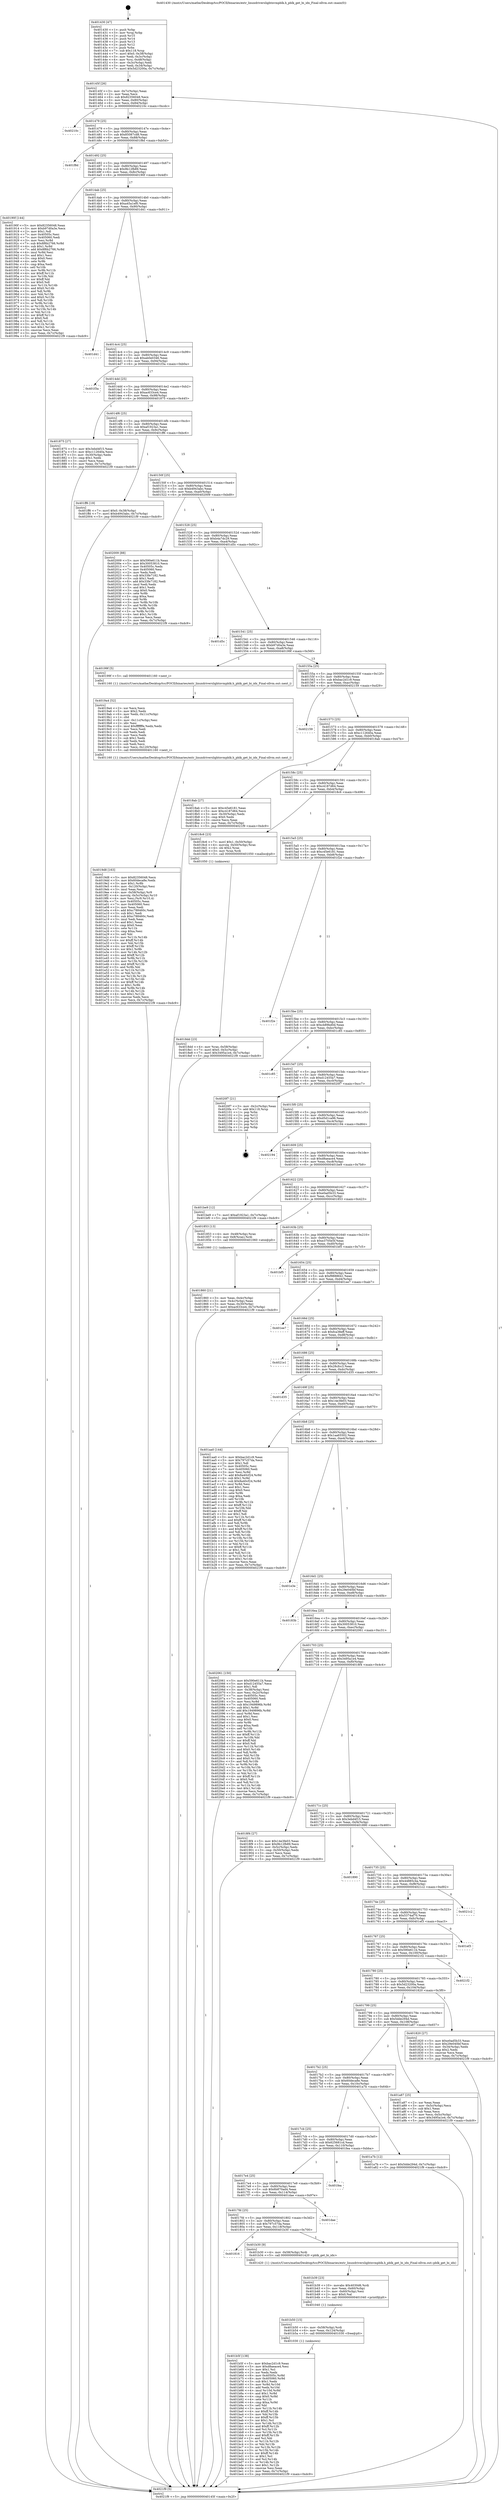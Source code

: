 digraph "0x401430" {
  label = "0x401430 (/mnt/c/Users/mathe/Desktop/tcc/POCII/binaries/extr_linuxdriverslightnvmpblk.h_pblk_get_bi_idx_Final-ollvm.out::main(0))"
  labelloc = "t"
  node[shape=record]

  Entry [label="",width=0.3,height=0.3,shape=circle,fillcolor=black,style=filled]
  "0x40145f" [label="{
     0x40145f [26]\l
     | [instrs]\l
     &nbsp;&nbsp;0x40145f \<+3\>: mov -0x7c(%rbp),%eax\l
     &nbsp;&nbsp;0x401462 \<+2\>: mov %eax,%ecx\l
     &nbsp;&nbsp;0x401464 \<+6\>: sub $0x82356048,%ecx\l
     &nbsp;&nbsp;0x40146a \<+3\>: mov %eax,-0x80(%rbp)\l
     &nbsp;&nbsp;0x40146d \<+6\>: mov %ecx,-0x84(%rbp)\l
     &nbsp;&nbsp;0x401473 \<+6\>: je 000000000040210c \<main+0xcdc\>\l
  }"]
  "0x40210c" [label="{
     0x40210c\l
  }", style=dashed]
  "0x401479" [label="{
     0x401479 [25]\l
     | [instrs]\l
     &nbsp;&nbsp;0x401479 \<+5\>: jmp 000000000040147e \<main+0x4e\>\l
     &nbsp;&nbsp;0x40147e \<+3\>: mov -0x80(%rbp),%eax\l
     &nbsp;&nbsp;0x401481 \<+5\>: sub $0x85087cd8,%eax\l
     &nbsp;&nbsp;0x401486 \<+6\>: mov %eax,-0x88(%rbp)\l
     &nbsp;&nbsp;0x40148c \<+6\>: je 0000000000401f8d \<main+0xb5d\>\l
  }"]
  Exit [label="",width=0.3,height=0.3,shape=circle,fillcolor=black,style=filled,peripheries=2]
  "0x401f8d" [label="{
     0x401f8d\l
  }", style=dashed]
  "0x401492" [label="{
     0x401492 [25]\l
     | [instrs]\l
     &nbsp;&nbsp;0x401492 \<+5\>: jmp 0000000000401497 \<main+0x67\>\l
     &nbsp;&nbsp;0x401497 \<+3\>: mov -0x80(%rbp),%eax\l
     &nbsp;&nbsp;0x40149a \<+5\>: sub $0x9b12fb89,%eax\l
     &nbsp;&nbsp;0x40149f \<+6\>: mov %eax,-0x8c(%rbp)\l
     &nbsp;&nbsp;0x4014a5 \<+6\>: je 000000000040190f \<main+0x4df\>\l
  }"]
  "0x401b5f" [label="{
     0x401b5f [138]\l
     | [instrs]\l
     &nbsp;&nbsp;0x401b5f \<+5\>: mov $0xbac2d1c9,%eax\l
     &nbsp;&nbsp;0x401b64 \<+5\>: mov $0xd8aeace4,%esi\l
     &nbsp;&nbsp;0x401b69 \<+2\>: mov $0x1,%cl\l
     &nbsp;&nbsp;0x401b6b \<+2\>: xor %edx,%edx\l
     &nbsp;&nbsp;0x401b6d \<+8\>: mov 0x40505c,%r8d\l
     &nbsp;&nbsp;0x401b75 \<+8\>: mov 0x405060,%r9d\l
     &nbsp;&nbsp;0x401b7d \<+3\>: sub $0x1,%edx\l
     &nbsp;&nbsp;0x401b80 \<+3\>: mov %r8d,%r10d\l
     &nbsp;&nbsp;0x401b83 \<+3\>: add %edx,%r10d\l
     &nbsp;&nbsp;0x401b86 \<+4\>: imul %r10d,%r8d\l
     &nbsp;&nbsp;0x401b8a \<+4\>: and $0x1,%r8d\l
     &nbsp;&nbsp;0x401b8e \<+4\>: cmp $0x0,%r8d\l
     &nbsp;&nbsp;0x401b92 \<+4\>: sete %r11b\l
     &nbsp;&nbsp;0x401b96 \<+4\>: cmp $0xa,%r9d\l
     &nbsp;&nbsp;0x401b9a \<+3\>: setl %bl\l
     &nbsp;&nbsp;0x401b9d \<+3\>: mov %r11b,%r14b\l
     &nbsp;&nbsp;0x401ba0 \<+4\>: xor $0xff,%r14b\l
     &nbsp;&nbsp;0x401ba4 \<+3\>: mov %bl,%r15b\l
     &nbsp;&nbsp;0x401ba7 \<+4\>: xor $0xff,%r15b\l
     &nbsp;&nbsp;0x401bab \<+3\>: xor $0x1,%cl\l
     &nbsp;&nbsp;0x401bae \<+3\>: mov %r14b,%r12b\l
     &nbsp;&nbsp;0x401bb1 \<+4\>: and $0xff,%r12b\l
     &nbsp;&nbsp;0x401bb5 \<+3\>: and %cl,%r11b\l
     &nbsp;&nbsp;0x401bb8 \<+3\>: mov %r15b,%r13b\l
     &nbsp;&nbsp;0x401bbb \<+4\>: and $0xff,%r13b\l
     &nbsp;&nbsp;0x401bbf \<+2\>: and %cl,%bl\l
     &nbsp;&nbsp;0x401bc1 \<+3\>: or %r11b,%r12b\l
     &nbsp;&nbsp;0x401bc4 \<+3\>: or %bl,%r13b\l
     &nbsp;&nbsp;0x401bc7 \<+3\>: xor %r13b,%r12b\l
     &nbsp;&nbsp;0x401bca \<+3\>: or %r15b,%r14b\l
     &nbsp;&nbsp;0x401bcd \<+4\>: xor $0xff,%r14b\l
     &nbsp;&nbsp;0x401bd1 \<+3\>: or $0x1,%cl\l
     &nbsp;&nbsp;0x401bd4 \<+3\>: and %cl,%r14b\l
     &nbsp;&nbsp;0x401bd7 \<+3\>: or %r14b,%r12b\l
     &nbsp;&nbsp;0x401bda \<+4\>: test $0x1,%r12b\l
     &nbsp;&nbsp;0x401bde \<+3\>: cmovne %esi,%eax\l
     &nbsp;&nbsp;0x401be1 \<+3\>: mov %eax,-0x7c(%rbp)\l
     &nbsp;&nbsp;0x401be4 \<+5\>: jmp 00000000004021f9 \<main+0xdc9\>\l
  }"]
  "0x40190f" [label="{
     0x40190f [144]\l
     | [instrs]\l
     &nbsp;&nbsp;0x40190f \<+5\>: mov $0x82356048,%eax\l
     &nbsp;&nbsp;0x401914 \<+5\>: mov $0xb97d0a3e,%ecx\l
     &nbsp;&nbsp;0x401919 \<+2\>: mov $0x1,%dl\l
     &nbsp;&nbsp;0x40191b \<+7\>: mov 0x40505c,%esi\l
     &nbsp;&nbsp;0x401922 \<+7\>: mov 0x405060,%edi\l
     &nbsp;&nbsp;0x401929 \<+3\>: mov %esi,%r8d\l
     &nbsp;&nbsp;0x40192c \<+7\>: sub $0x8f6b2766,%r8d\l
     &nbsp;&nbsp;0x401933 \<+4\>: sub $0x1,%r8d\l
     &nbsp;&nbsp;0x401937 \<+7\>: add $0x8f6b2766,%r8d\l
     &nbsp;&nbsp;0x40193e \<+4\>: imul %r8d,%esi\l
     &nbsp;&nbsp;0x401942 \<+3\>: and $0x1,%esi\l
     &nbsp;&nbsp;0x401945 \<+3\>: cmp $0x0,%esi\l
     &nbsp;&nbsp;0x401948 \<+4\>: sete %r9b\l
     &nbsp;&nbsp;0x40194c \<+3\>: cmp $0xa,%edi\l
     &nbsp;&nbsp;0x40194f \<+4\>: setl %r10b\l
     &nbsp;&nbsp;0x401953 \<+3\>: mov %r9b,%r11b\l
     &nbsp;&nbsp;0x401956 \<+4\>: xor $0xff,%r11b\l
     &nbsp;&nbsp;0x40195a \<+3\>: mov %r10b,%bl\l
     &nbsp;&nbsp;0x40195d \<+3\>: xor $0xff,%bl\l
     &nbsp;&nbsp;0x401960 \<+3\>: xor $0x0,%dl\l
     &nbsp;&nbsp;0x401963 \<+3\>: mov %r11b,%r14b\l
     &nbsp;&nbsp;0x401966 \<+4\>: and $0x0,%r14b\l
     &nbsp;&nbsp;0x40196a \<+3\>: and %dl,%r9b\l
     &nbsp;&nbsp;0x40196d \<+3\>: mov %bl,%r15b\l
     &nbsp;&nbsp;0x401970 \<+4\>: and $0x0,%r15b\l
     &nbsp;&nbsp;0x401974 \<+3\>: and %dl,%r10b\l
     &nbsp;&nbsp;0x401977 \<+3\>: or %r9b,%r14b\l
     &nbsp;&nbsp;0x40197a \<+3\>: or %r10b,%r15b\l
     &nbsp;&nbsp;0x40197d \<+3\>: xor %r15b,%r14b\l
     &nbsp;&nbsp;0x401980 \<+3\>: or %bl,%r11b\l
     &nbsp;&nbsp;0x401983 \<+4\>: xor $0xff,%r11b\l
     &nbsp;&nbsp;0x401987 \<+3\>: or $0x0,%dl\l
     &nbsp;&nbsp;0x40198a \<+3\>: and %dl,%r11b\l
     &nbsp;&nbsp;0x40198d \<+3\>: or %r11b,%r14b\l
     &nbsp;&nbsp;0x401990 \<+4\>: test $0x1,%r14b\l
     &nbsp;&nbsp;0x401994 \<+3\>: cmovne %ecx,%eax\l
     &nbsp;&nbsp;0x401997 \<+3\>: mov %eax,-0x7c(%rbp)\l
     &nbsp;&nbsp;0x40199a \<+5\>: jmp 00000000004021f9 \<main+0xdc9\>\l
  }"]
  "0x4014ab" [label="{
     0x4014ab [25]\l
     | [instrs]\l
     &nbsp;&nbsp;0x4014ab \<+5\>: jmp 00000000004014b0 \<main+0x80\>\l
     &nbsp;&nbsp;0x4014b0 \<+3\>: mov -0x80(%rbp),%eax\l
     &nbsp;&nbsp;0x4014b3 \<+5\>: sub $0xa45a1ef0,%eax\l
     &nbsp;&nbsp;0x4014b8 \<+6\>: mov %eax,-0x90(%rbp)\l
     &nbsp;&nbsp;0x4014be \<+6\>: je 0000000000401d41 \<main+0x911\>\l
  }"]
  "0x401b50" [label="{
     0x401b50 [15]\l
     | [instrs]\l
     &nbsp;&nbsp;0x401b50 \<+4\>: mov -0x58(%rbp),%rdi\l
     &nbsp;&nbsp;0x401b54 \<+6\>: mov %eax,-0x124(%rbp)\l
     &nbsp;&nbsp;0x401b5a \<+5\>: call 0000000000401030 \<free@plt\>\l
     | [calls]\l
     &nbsp;&nbsp;0x401030 \{1\} (unknown)\l
  }"]
  "0x401d41" [label="{
     0x401d41\l
  }", style=dashed]
  "0x4014c4" [label="{
     0x4014c4 [25]\l
     | [instrs]\l
     &nbsp;&nbsp;0x4014c4 \<+5\>: jmp 00000000004014c9 \<main+0x99\>\l
     &nbsp;&nbsp;0x4014c9 \<+3\>: mov -0x80(%rbp),%eax\l
     &nbsp;&nbsp;0x4014cc \<+5\>: sub $0xab0e0346,%eax\l
     &nbsp;&nbsp;0x4014d1 \<+6\>: mov %eax,-0x94(%rbp)\l
     &nbsp;&nbsp;0x4014d7 \<+6\>: je 0000000000401f3a \<main+0xb0a\>\l
  }"]
  "0x401b39" [label="{
     0x401b39 [23]\l
     | [instrs]\l
     &nbsp;&nbsp;0x401b39 \<+10\>: movabs $0x4030d6,%rdi\l
     &nbsp;&nbsp;0x401b43 \<+3\>: mov %eax,-0x60(%rbp)\l
     &nbsp;&nbsp;0x401b46 \<+3\>: mov -0x60(%rbp),%esi\l
     &nbsp;&nbsp;0x401b49 \<+2\>: mov $0x0,%al\l
     &nbsp;&nbsp;0x401b4b \<+5\>: call 0000000000401040 \<printf@plt\>\l
     | [calls]\l
     &nbsp;&nbsp;0x401040 \{1\} (unknown)\l
  }"]
  "0x401f3a" [label="{
     0x401f3a\l
  }", style=dashed]
  "0x4014dd" [label="{
     0x4014dd [25]\l
     | [instrs]\l
     &nbsp;&nbsp;0x4014dd \<+5\>: jmp 00000000004014e2 \<main+0xb2\>\l
     &nbsp;&nbsp;0x4014e2 \<+3\>: mov -0x80(%rbp),%eax\l
     &nbsp;&nbsp;0x4014e5 \<+5\>: sub $0xac633ce4,%eax\l
     &nbsp;&nbsp;0x4014ea \<+6\>: mov %eax,-0x98(%rbp)\l
     &nbsp;&nbsp;0x4014f0 \<+6\>: je 0000000000401875 \<main+0x445\>\l
  }"]
  "0x401816" [label="{
     0x401816\l
  }", style=dashed]
  "0x401875" [label="{
     0x401875 [27]\l
     | [instrs]\l
     &nbsp;&nbsp;0x401875 \<+5\>: mov $0x3ebd4f15,%eax\l
     &nbsp;&nbsp;0x40187a \<+5\>: mov $0xc112640a,%ecx\l
     &nbsp;&nbsp;0x40187f \<+3\>: mov -0x30(%rbp),%edx\l
     &nbsp;&nbsp;0x401882 \<+3\>: cmp $0x1,%edx\l
     &nbsp;&nbsp;0x401885 \<+3\>: cmovl %ecx,%eax\l
     &nbsp;&nbsp;0x401888 \<+3\>: mov %eax,-0x7c(%rbp)\l
     &nbsp;&nbsp;0x40188b \<+5\>: jmp 00000000004021f9 \<main+0xdc9\>\l
  }"]
  "0x4014f6" [label="{
     0x4014f6 [25]\l
     | [instrs]\l
     &nbsp;&nbsp;0x4014f6 \<+5\>: jmp 00000000004014fb \<main+0xcb\>\l
     &nbsp;&nbsp;0x4014fb \<+3\>: mov -0x80(%rbp),%eax\l
     &nbsp;&nbsp;0x4014fe \<+5\>: sub $0xaf1923a1,%eax\l
     &nbsp;&nbsp;0x401503 \<+6\>: mov %eax,-0x9c(%rbp)\l
     &nbsp;&nbsp;0x401509 \<+6\>: je 0000000000401ff6 \<main+0xbc6\>\l
  }"]
  "0x401b30" [label="{
     0x401b30 [9]\l
     | [instrs]\l
     &nbsp;&nbsp;0x401b30 \<+4\>: mov -0x58(%rbp),%rdi\l
     &nbsp;&nbsp;0x401b34 \<+5\>: call 0000000000401420 \<pblk_get_bi_idx\>\l
     | [calls]\l
     &nbsp;&nbsp;0x401420 \{1\} (/mnt/c/Users/mathe/Desktop/tcc/POCII/binaries/extr_linuxdriverslightnvmpblk.h_pblk_get_bi_idx_Final-ollvm.out::pblk_get_bi_idx)\l
  }"]
  "0x401ff6" [label="{
     0x401ff6 [19]\l
     | [instrs]\l
     &nbsp;&nbsp;0x401ff6 \<+7\>: movl $0x0,-0x38(%rbp)\l
     &nbsp;&nbsp;0x401ffd \<+7\>: movl $0xb4943abc,-0x7c(%rbp)\l
     &nbsp;&nbsp;0x402004 \<+5\>: jmp 00000000004021f9 \<main+0xdc9\>\l
  }"]
  "0x40150f" [label="{
     0x40150f [25]\l
     | [instrs]\l
     &nbsp;&nbsp;0x40150f \<+5\>: jmp 0000000000401514 \<main+0xe4\>\l
     &nbsp;&nbsp;0x401514 \<+3\>: mov -0x80(%rbp),%eax\l
     &nbsp;&nbsp;0x401517 \<+5\>: sub $0xb4943abc,%eax\l
     &nbsp;&nbsp;0x40151c \<+6\>: mov %eax,-0xa0(%rbp)\l
     &nbsp;&nbsp;0x401522 \<+6\>: je 0000000000402009 \<main+0xbd9\>\l
  }"]
  "0x4017fd" [label="{
     0x4017fd [25]\l
     | [instrs]\l
     &nbsp;&nbsp;0x4017fd \<+5\>: jmp 0000000000401802 \<main+0x3d2\>\l
     &nbsp;&nbsp;0x401802 \<+3\>: mov -0x80(%rbp),%eax\l
     &nbsp;&nbsp;0x401805 \<+5\>: sub $0x797c57da,%eax\l
     &nbsp;&nbsp;0x40180a \<+6\>: mov %eax,-0x118(%rbp)\l
     &nbsp;&nbsp;0x401810 \<+6\>: je 0000000000401b30 \<main+0x700\>\l
  }"]
  "0x402009" [label="{
     0x402009 [88]\l
     | [instrs]\l
     &nbsp;&nbsp;0x402009 \<+5\>: mov $0x590e611b,%eax\l
     &nbsp;&nbsp;0x40200e \<+5\>: mov $0x30053810,%ecx\l
     &nbsp;&nbsp;0x402013 \<+7\>: mov 0x40505c,%edx\l
     &nbsp;&nbsp;0x40201a \<+7\>: mov 0x405060,%esi\l
     &nbsp;&nbsp;0x402021 \<+2\>: mov %edx,%edi\l
     &nbsp;&nbsp;0x402023 \<+6\>: sub $0x33fe7182,%edi\l
     &nbsp;&nbsp;0x402029 \<+3\>: sub $0x1,%edi\l
     &nbsp;&nbsp;0x40202c \<+6\>: add $0x33fe7182,%edi\l
     &nbsp;&nbsp;0x402032 \<+3\>: imul %edi,%edx\l
     &nbsp;&nbsp;0x402035 \<+3\>: and $0x1,%edx\l
     &nbsp;&nbsp;0x402038 \<+3\>: cmp $0x0,%edx\l
     &nbsp;&nbsp;0x40203b \<+4\>: sete %r8b\l
     &nbsp;&nbsp;0x40203f \<+3\>: cmp $0xa,%esi\l
     &nbsp;&nbsp;0x402042 \<+4\>: setl %r9b\l
     &nbsp;&nbsp;0x402046 \<+3\>: mov %r8b,%r10b\l
     &nbsp;&nbsp;0x402049 \<+3\>: and %r9b,%r10b\l
     &nbsp;&nbsp;0x40204c \<+3\>: xor %r9b,%r8b\l
     &nbsp;&nbsp;0x40204f \<+3\>: or %r8b,%r10b\l
     &nbsp;&nbsp;0x402052 \<+4\>: test $0x1,%r10b\l
     &nbsp;&nbsp;0x402056 \<+3\>: cmovne %ecx,%eax\l
     &nbsp;&nbsp;0x402059 \<+3\>: mov %eax,-0x7c(%rbp)\l
     &nbsp;&nbsp;0x40205c \<+5\>: jmp 00000000004021f9 \<main+0xdc9\>\l
  }"]
  "0x401528" [label="{
     0x401528 [25]\l
     | [instrs]\l
     &nbsp;&nbsp;0x401528 \<+5\>: jmp 000000000040152d \<main+0xfd\>\l
     &nbsp;&nbsp;0x40152d \<+3\>: mov -0x80(%rbp),%eax\l
     &nbsp;&nbsp;0x401530 \<+5\>: sub $0xb4a7dc29,%eax\l
     &nbsp;&nbsp;0x401535 \<+6\>: mov %eax,-0xa4(%rbp)\l
     &nbsp;&nbsp;0x40153b \<+6\>: je 0000000000401d5c \<main+0x92c\>\l
  }"]
  "0x401dae" [label="{
     0x401dae\l
  }", style=dashed]
  "0x401d5c" [label="{
     0x401d5c\l
  }", style=dashed]
  "0x401541" [label="{
     0x401541 [25]\l
     | [instrs]\l
     &nbsp;&nbsp;0x401541 \<+5\>: jmp 0000000000401546 \<main+0x116\>\l
     &nbsp;&nbsp;0x401546 \<+3\>: mov -0x80(%rbp),%eax\l
     &nbsp;&nbsp;0x401549 \<+5\>: sub $0xb97d0a3e,%eax\l
     &nbsp;&nbsp;0x40154e \<+6\>: mov %eax,-0xa8(%rbp)\l
     &nbsp;&nbsp;0x401554 \<+6\>: je 000000000040199f \<main+0x56f\>\l
  }"]
  "0x4017e4" [label="{
     0x4017e4 [25]\l
     | [instrs]\l
     &nbsp;&nbsp;0x4017e4 \<+5\>: jmp 00000000004017e9 \<main+0x3b9\>\l
     &nbsp;&nbsp;0x4017e9 \<+3\>: mov -0x80(%rbp),%eax\l
     &nbsp;&nbsp;0x4017ec \<+5\>: sub $0x6b870ad4,%eax\l
     &nbsp;&nbsp;0x4017f1 \<+6\>: mov %eax,-0x114(%rbp)\l
     &nbsp;&nbsp;0x4017f7 \<+6\>: je 0000000000401dae \<main+0x97e\>\l
  }"]
  "0x40199f" [label="{
     0x40199f [5]\l
     | [instrs]\l
     &nbsp;&nbsp;0x40199f \<+5\>: call 0000000000401160 \<next_i\>\l
     | [calls]\l
     &nbsp;&nbsp;0x401160 \{1\} (/mnt/c/Users/mathe/Desktop/tcc/POCII/binaries/extr_linuxdriverslightnvmpblk.h_pblk_get_bi_idx_Final-ollvm.out::next_i)\l
  }"]
  "0x40155a" [label="{
     0x40155a [25]\l
     | [instrs]\l
     &nbsp;&nbsp;0x40155a \<+5\>: jmp 000000000040155f \<main+0x12f\>\l
     &nbsp;&nbsp;0x40155f \<+3\>: mov -0x80(%rbp),%eax\l
     &nbsp;&nbsp;0x401562 \<+5\>: sub $0xbac2d1c9,%eax\l
     &nbsp;&nbsp;0x401567 \<+6\>: mov %eax,-0xac(%rbp)\l
     &nbsp;&nbsp;0x40156d \<+6\>: je 0000000000402159 \<main+0xd29\>\l
  }"]
  "0x401fea" [label="{
     0x401fea\l
  }", style=dashed]
  "0x402159" [label="{
     0x402159\l
  }", style=dashed]
  "0x401573" [label="{
     0x401573 [25]\l
     | [instrs]\l
     &nbsp;&nbsp;0x401573 \<+5\>: jmp 0000000000401578 \<main+0x148\>\l
     &nbsp;&nbsp;0x401578 \<+3\>: mov -0x80(%rbp),%eax\l
     &nbsp;&nbsp;0x40157b \<+5\>: sub $0xc112640a,%eax\l
     &nbsp;&nbsp;0x401580 \<+6\>: mov %eax,-0xb0(%rbp)\l
     &nbsp;&nbsp;0x401586 \<+6\>: je 00000000004018ab \<main+0x47b\>\l
  }"]
  "0x4017cb" [label="{
     0x4017cb [25]\l
     | [instrs]\l
     &nbsp;&nbsp;0x4017cb \<+5\>: jmp 00000000004017d0 \<main+0x3a0\>\l
     &nbsp;&nbsp;0x4017d0 \<+3\>: mov -0x80(%rbp),%eax\l
     &nbsp;&nbsp;0x4017d3 \<+5\>: sub $0x625681cd,%eax\l
     &nbsp;&nbsp;0x4017d8 \<+6\>: mov %eax,-0x110(%rbp)\l
     &nbsp;&nbsp;0x4017de \<+6\>: je 0000000000401fea \<main+0xbba\>\l
  }"]
  "0x4018ab" [label="{
     0x4018ab [27]\l
     | [instrs]\l
     &nbsp;&nbsp;0x4018ab \<+5\>: mov $0xc45e6181,%eax\l
     &nbsp;&nbsp;0x4018b0 \<+5\>: mov $0xc4187d64,%ecx\l
     &nbsp;&nbsp;0x4018b5 \<+3\>: mov -0x30(%rbp),%edx\l
     &nbsp;&nbsp;0x4018b8 \<+3\>: cmp $0x0,%edx\l
     &nbsp;&nbsp;0x4018bb \<+3\>: cmove %ecx,%eax\l
     &nbsp;&nbsp;0x4018be \<+3\>: mov %eax,-0x7c(%rbp)\l
     &nbsp;&nbsp;0x4018c1 \<+5\>: jmp 00000000004021f9 \<main+0xdc9\>\l
  }"]
  "0x40158c" [label="{
     0x40158c [25]\l
     | [instrs]\l
     &nbsp;&nbsp;0x40158c \<+5\>: jmp 0000000000401591 \<main+0x161\>\l
     &nbsp;&nbsp;0x401591 \<+3\>: mov -0x80(%rbp),%eax\l
     &nbsp;&nbsp;0x401594 \<+5\>: sub $0xc4187d64,%eax\l
     &nbsp;&nbsp;0x401599 \<+6\>: mov %eax,-0xb4(%rbp)\l
     &nbsp;&nbsp;0x40159f \<+6\>: je 00000000004018c6 \<main+0x496\>\l
  }"]
  "0x401a7b" [label="{
     0x401a7b [12]\l
     | [instrs]\l
     &nbsp;&nbsp;0x401a7b \<+7\>: movl $0x5dde294d,-0x7c(%rbp)\l
     &nbsp;&nbsp;0x401a82 \<+5\>: jmp 00000000004021f9 \<main+0xdc9\>\l
  }"]
  "0x4018c6" [label="{
     0x4018c6 [23]\l
     | [instrs]\l
     &nbsp;&nbsp;0x4018c6 \<+7\>: movl $0x1,-0x50(%rbp)\l
     &nbsp;&nbsp;0x4018cd \<+4\>: movslq -0x50(%rbp),%rax\l
     &nbsp;&nbsp;0x4018d1 \<+4\>: shl $0x2,%rax\l
     &nbsp;&nbsp;0x4018d5 \<+3\>: mov %rax,%rdi\l
     &nbsp;&nbsp;0x4018d8 \<+5\>: call 0000000000401050 \<malloc@plt\>\l
     | [calls]\l
     &nbsp;&nbsp;0x401050 \{1\} (unknown)\l
  }"]
  "0x4015a5" [label="{
     0x4015a5 [25]\l
     | [instrs]\l
     &nbsp;&nbsp;0x4015a5 \<+5\>: jmp 00000000004015aa \<main+0x17a\>\l
     &nbsp;&nbsp;0x4015aa \<+3\>: mov -0x80(%rbp),%eax\l
     &nbsp;&nbsp;0x4015ad \<+5\>: sub $0xc45e6181,%eax\l
     &nbsp;&nbsp;0x4015b2 \<+6\>: mov %eax,-0xb8(%rbp)\l
     &nbsp;&nbsp;0x4015b8 \<+6\>: je 0000000000401f2e \<main+0xafe\>\l
  }"]
  "0x4017b2" [label="{
     0x4017b2 [25]\l
     | [instrs]\l
     &nbsp;&nbsp;0x4017b2 \<+5\>: jmp 00000000004017b7 \<main+0x387\>\l
     &nbsp;&nbsp;0x4017b7 \<+3\>: mov -0x80(%rbp),%eax\l
     &nbsp;&nbsp;0x4017ba \<+5\>: sub $0x60deca8e,%eax\l
     &nbsp;&nbsp;0x4017bf \<+6\>: mov %eax,-0x10c(%rbp)\l
     &nbsp;&nbsp;0x4017c5 \<+6\>: je 0000000000401a7b \<main+0x64b\>\l
  }"]
  "0x401f2e" [label="{
     0x401f2e\l
  }", style=dashed]
  "0x4015be" [label="{
     0x4015be [25]\l
     | [instrs]\l
     &nbsp;&nbsp;0x4015be \<+5\>: jmp 00000000004015c3 \<main+0x193\>\l
     &nbsp;&nbsp;0x4015c3 \<+3\>: mov -0x80(%rbp),%eax\l
     &nbsp;&nbsp;0x4015c6 \<+5\>: sub $0xcb89bd0d,%eax\l
     &nbsp;&nbsp;0x4015cb \<+6\>: mov %eax,-0xbc(%rbp)\l
     &nbsp;&nbsp;0x4015d1 \<+6\>: je 0000000000401c85 \<main+0x855\>\l
  }"]
  "0x401a87" [label="{
     0x401a87 [25]\l
     | [instrs]\l
     &nbsp;&nbsp;0x401a87 \<+2\>: xor %eax,%eax\l
     &nbsp;&nbsp;0x401a89 \<+3\>: mov -0x5c(%rbp),%ecx\l
     &nbsp;&nbsp;0x401a8c \<+3\>: sub $0x1,%eax\l
     &nbsp;&nbsp;0x401a8f \<+2\>: sub %eax,%ecx\l
     &nbsp;&nbsp;0x401a91 \<+3\>: mov %ecx,-0x5c(%rbp)\l
     &nbsp;&nbsp;0x401a94 \<+7\>: movl $0x3495a1e4,-0x7c(%rbp)\l
     &nbsp;&nbsp;0x401a9b \<+5\>: jmp 00000000004021f9 \<main+0xdc9\>\l
  }"]
  "0x401c85" [label="{
     0x401c85\l
  }", style=dashed]
  "0x4015d7" [label="{
     0x4015d7 [25]\l
     | [instrs]\l
     &nbsp;&nbsp;0x4015d7 \<+5\>: jmp 00000000004015dc \<main+0x1ac\>\l
     &nbsp;&nbsp;0x4015dc \<+3\>: mov -0x80(%rbp),%eax\l
     &nbsp;&nbsp;0x4015df \<+5\>: sub $0xd12455a7,%eax\l
     &nbsp;&nbsp;0x4015e4 \<+6\>: mov %eax,-0xc0(%rbp)\l
     &nbsp;&nbsp;0x4015ea \<+6\>: je 00000000004020f7 \<main+0xcc7\>\l
  }"]
  "0x4019d8" [label="{
     0x4019d8 [163]\l
     | [instrs]\l
     &nbsp;&nbsp;0x4019d8 \<+5\>: mov $0x82356048,%ecx\l
     &nbsp;&nbsp;0x4019dd \<+5\>: mov $0x60deca8e,%edx\l
     &nbsp;&nbsp;0x4019e2 \<+3\>: mov $0x1,%r8b\l
     &nbsp;&nbsp;0x4019e5 \<+6\>: mov -0x120(%rbp),%esi\l
     &nbsp;&nbsp;0x4019eb \<+3\>: imul %eax,%esi\l
     &nbsp;&nbsp;0x4019ee \<+4\>: mov -0x58(%rbp),%r9\l
     &nbsp;&nbsp;0x4019f2 \<+4\>: movslq -0x5c(%rbp),%r10\l
     &nbsp;&nbsp;0x4019f6 \<+4\>: mov %esi,(%r9,%r10,4)\l
     &nbsp;&nbsp;0x4019fa \<+7\>: mov 0x40505c,%eax\l
     &nbsp;&nbsp;0x401a01 \<+7\>: mov 0x405060,%esi\l
     &nbsp;&nbsp;0x401a08 \<+2\>: mov %eax,%edi\l
     &nbsp;&nbsp;0x401a0a \<+6\>: add $0xc788460c,%edi\l
     &nbsp;&nbsp;0x401a10 \<+3\>: sub $0x1,%edi\l
     &nbsp;&nbsp;0x401a13 \<+6\>: sub $0xc788460c,%edi\l
     &nbsp;&nbsp;0x401a19 \<+3\>: imul %edi,%eax\l
     &nbsp;&nbsp;0x401a1c \<+3\>: and $0x1,%eax\l
     &nbsp;&nbsp;0x401a1f \<+3\>: cmp $0x0,%eax\l
     &nbsp;&nbsp;0x401a22 \<+4\>: sete %r11b\l
     &nbsp;&nbsp;0x401a26 \<+3\>: cmp $0xa,%esi\l
     &nbsp;&nbsp;0x401a29 \<+3\>: setl %bl\l
     &nbsp;&nbsp;0x401a2c \<+3\>: mov %r11b,%r14b\l
     &nbsp;&nbsp;0x401a2f \<+4\>: xor $0xff,%r14b\l
     &nbsp;&nbsp;0x401a33 \<+3\>: mov %bl,%r15b\l
     &nbsp;&nbsp;0x401a36 \<+4\>: xor $0xff,%r15b\l
     &nbsp;&nbsp;0x401a3a \<+4\>: xor $0x1,%r8b\l
     &nbsp;&nbsp;0x401a3e \<+3\>: mov %r14b,%r12b\l
     &nbsp;&nbsp;0x401a41 \<+4\>: and $0xff,%r12b\l
     &nbsp;&nbsp;0x401a45 \<+3\>: and %r8b,%r11b\l
     &nbsp;&nbsp;0x401a48 \<+3\>: mov %r15b,%r13b\l
     &nbsp;&nbsp;0x401a4b \<+4\>: and $0xff,%r13b\l
     &nbsp;&nbsp;0x401a4f \<+3\>: and %r8b,%bl\l
     &nbsp;&nbsp;0x401a52 \<+3\>: or %r11b,%r12b\l
     &nbsp;&nbsp;0x401a55 \<+3\>: or %bl,%r13b\l
     &nbsp;&nbsp;0x401a58 \<+3\>: xor %r13b,%r12b\l
     &nbsp;&nbsp;0x401a5b \<+3\>: or %r15b,%r14b\l
     &nbsp;&nbsp;0x401a5e \<+4\>: xor $0xff,%r14b\l
     &nbsp;&nbsp;0x401a62 \<+4\>: or $0x1,%r8b\l
     &nbsp;&nbsp;0x401a66 \<+3\>: and %r8b,%r14b\l
     &nbsp;&nbsp;0x401a69 \<+3\>: or %r14b,%r12b\l
     &nbsp;&nbsp;0x401a6c \<+4\>: test $0x1,%r12b\l
     &nbsp;&nbsp;0x401a70 \<+3\>: cmovne %edx,%ecx\l
     &nbsp;&nbsp;0x401a73 \<+3\>: mov %ecx,-0x7c(%rbp)\l
     &nbsp;&nbsp;0x401a76 \<+5\>: jmp 00000000004021f9 \<main+0xdc9\>\l
  }"]
  "0x4020f7" [label="{
     0x4020f7 [21]\l
     | [instrs]\l
     &nbsp;&nbsp;0x4020f7 \<+3\>: mov -0x2c(%rbp),%eax\l
     &nbsp;&nbsp;0x4020fa \<+7\>: add $0x118,%rsp\l
     &nbsp;&nbsp;0x402101 \<+1\>: pop %rbx\l
     &nbsp;&nbsp;0x402102 \<+2\>: pop %r12\l
     &nbsp;&nbsp;0x402104 \<+2\>: pop %r13\l
     &nbsp;&nbsp;0x402106 \<+2\>: pop %r14\l
     &nbsp;&nbsp;0x402108 \<+2\>: pop %r15\l
     &nbsp;&nbsp;0x40210a \<+1\>: pop %rbp\l
     &nbsp;&nbsp;0x40210b \<+1\>: ret\l
  }"]
  "0x4015f0" [label="{
     0x4015f0 [25]\l
     | [instrs]\l
     &nbsp;&nbsp;0x4015f0 \<+5\>: jmp 00000000004015f5 \<main+0x1c5\>\l
     &nbsp;&nbsp;0x4015f5 \<+3\>: mov -0x80(%rbp),%eax\l
     &nbsp;&nbsp;0x4015f8 \<+5\>: sub $0xd5d1ca96,%eax\l
     &nbsp;&nbsp;0x4015fd \<+6\>: mov %eax,-0xc4(%rbp)\l
     &nbsp;&nbsp;0x401603 \<+6\>: je 0000000000402194 \<main+0xd64\>\l
  }"]
  "0x4019a4" [label="{
     0x4019a4 [52]\l
     | [instrs]\l
     &nbsp;&nbsp;0x4019a4 \<+2\>: xor %ecx,%ecx\l
     &nbsp;&nbsp;0x4019a6 \<+5\>: mov $0x2,%edx\l
     &nbsp;&nbsp;0x4019ab \<+6\>: mov %edx,-0x11c(%rbp)\l
     &nbsp;&nbsp;0x4019b1 \<+1\>: cltd\l
     &nbsp;&nbsp;0x4019b2 \<+6\>: mov -0x11c(%rbp),%esi\l
     &nbsp;&nbsp;0x4019b8 \<+2\>: idiv %esi\l
     &nbsp;&nbsp;0x4019ba \<+6\>: imul $0xfffffffe,%edx,%edx\l
     &nbsp;&nbsp;0x4019c0 \<+2\>: mov %ecx,%edi\l
     &nbsp;&nbsp;0x4019c2 \<+2\>: sub %edx,%edi\l
     &nbsp;&nbsp;0x4019c4 \<+2\>: mov %ecx,%edx\l
     &nbsp;&nbsp;0x4019c6 \<+3\>: sub $0x1,%edx\l
     &nbsp;&nbsp;0x4019c9 \<+2\>: add %edx,%edi\l
     &nbsp;&nbsp;0x4019cb \<+2\>: sub %edi,%ecx\l
     &nbsp;&nbsp;0x4019cd \<+6\>: mov %ecx,-0x120(%rbp)\l
     &nbsp;&nbsp;0x4019d3 \<+5\>: call 0000000000401160 \<next_i\>\l
     | [calls]\l
     &nbsp;&nbsp;0x401160 \{1\} (/mnt/c/Users/mathe/Desktop/tcc/POCII/binaries/extr_linuxdriverslightnvmpblk.h_pblk_get_bi_idx_Final-ollvm.out::next_i)\l
  }"]
  "0x402194" [label="{
     0x402194\l
  }", style=dashed]
  "0x401609" [label="{
     0x401609 [25]\l
     | [instrs]\l
     &nbsp;&nbsp;0x401609 \<+5\>: jmp 000000000040160e \<main+0x1de\>\l
     &nbsp;&nbsp;0x40160e \<+3\>: mov -0x80(%rbp),%eax\l
     &nbsp;&nbsp;0x401611 \<+5\>: sub $0xd8aeace4,%eax\l
     &nbsp;&nbsp;0x401616 \<+6\>: mov %eax,-0xc8(%rbp)\l
     &nbsp;&nbsp;0x40161c \<+6\>: je 0000000000401be9 \<main+0x7b9\>\l
  }"]
  "0x4018dd" [label="{
     0x4018dd [23]\l
     | [instrs]\l
     &nbsp;&nbsp;0x4018dd \<+4\>: mov %rax,-0x58(%rbp)\l
     &nbsp;&nbsp;0x4018e1 \<+7\>: movl $0x0,-0x5c(%rbp)\l
     &nbsp;&nbsp;0x4018e8 \<+7\>: movl $0x3495a1e4,-0x7c(%rbp)\l
     &nbsp;&nbsp;0x4018ef \<+5\>: jmp 00000000004021f9 \<main+0xdc9\>\l
  }"]
  "0x401be9" [label="{
     0x401be9 [12]\l
     | [instrs]\l
     &nbsp;&nbsp;0x401be9 \<+7\>: movl $0xaf1923a1,-0x7c(%rbp)\l
     &nbsp;&nbsp;0x401bf0 \<+5\>: jmp 00000000004021f9 \<main+0xdc9\>\l
  }"]
  "0x401622" [label="{
     0x401622 [25]\l
     | [instrs]\l
     &nbsp;&nbsp;0x401622 \<+5\>: jmp 0000000000401627 \<main+0x1f7\>\l
     &nbsp;&nbsp;0x401627 \<+3\>: mov -0x80(%rbp),%eax\l
     &nbsp;&nbsp;0x40162a \<+5\>: sub $0xe0ad5b33,%eax\l
     &nbsp;&nbsp;0x40162f \<+6\>: mov %eax,-0xcc(%rbp)\l
     &nbsp;&nbsp;0x401635 \<+6\>: je 0000000000401853 \<main+0x423\>\l
  }"]
  "0x401860" [label="{
     0x401860 [21]\l
     | [instrs]\l
     &nbsp;&nbsp;0x401860 \<+3\>: mov %eax,-0x4c(%rbp)\l
     &nbsp;&nbsp;0x401863 \<+3\>: mov -0x4c(%rbp),%eax\l
     &nbsp;&nbsp;0x401866 \<+3\>: mov %eax,-0x30(%rbp)\l
     &nbsp;&nbsp;0x401869 \<+7\>: movl $0xac633ce4,-0x7c(%rbp)\l
     &nbsp;&nbsp;0x401870 \<+5\>: jmp 00000000004021f9 \<main+0xdc9\>\l
  }"]
  "0x401853" [label="{
     0x401853 [13]\l
     | [instrs]\l
     &nbsp;&nbsp;0x401853 \<+4\>: mov -0x48(%rbp),%rax\l
     &nbsp;&nbsp;0x401857 \<+4\>: mov 0x8(%rax),%rdi\l
     &nbsp;&nbsp;0x40185b \<+5\>: call 0000000000401060 \<atoi@plt\>\l
     | [calls]\l
     &nbsp;&nbsp;0x401060 \{1\} (unknown)\l
  }"]
  "0x40163b" [label="{
     0x40163b [25]\l
     | [instrs]\l
     &nbsp;&nbsp;0x40163b \<+5\>: jmp 0000000000401640 \<main+0x210\>\l
     &nbsp;&nbsp;0x401640 \<+3\>: mov -0x80(%rbp),%eax\l
     &nbsp;&nbsp;0x401643 \<+5\>: sub $0xe3705e5f,%eax\l
     &nbsp;&nbsp;0x401648 \<+6\>: mov %eax,-0xd0(%rbp)\l
     &nbsp;&nbsp;0x40164e \<+6\>: je 0000000000401bf5 \<main+0x7c5\>\l
  }"]
  "0x401430" [label="{
     0x401430 [47]\l
     | [instrs]\l
     &nbsp;&nbsp;0x401430 \<+1\>: push %rbp\l
     &nbsp;&nbsp;0x401431 \<+3\>: mov %rsp,%rbp\l
     &nbsp;&nbsp;0x401434 \<+2\>: push %r15\l
     &nbsp;&nbsp;0x401436 \<+2\>: push %r14\l
     &nbsp;&nbsp;0x401438 \<+2\>: push %r13\l
     &nbsp;&nbsp;0x40143a \<+2\>: push %r12\l
     &nbsp;&nbsp;0x40143c \<+1\>: push %rbx\l
     &nbsp;&nbsp;0x40143d \<+7\>: sub $0x118,%rsp\l
     &nbsp;&nbsp;0x401444 \<+7\>: movl $0x0,-0x38(%rbp)\l
     &nbsp;&nbsp;0x40144b \<+3\>: mov %edi,-0x3c(%rbp)\l
     &nbsp;&nbsp;0x40144e \<+4\>: mov %rsi,-0x48(%rbp)\l
     &nbsp;&nbsp;0x401452 \<+3\>: mov -0x3c(%rbp),%edi\l
     &nbsp;&nbsp;0x401455 \<+3\>: mov %edi,-0x34(%rbp)\l
     &nbsp;&nbsp;0x401458 \<+7\>: movl $0x5d23200a,-0x7c(%rbp)\l
  }"]
  "0x401bf5" [label="{
     0x401bf5\l
  }", style=dashed]
  "0x401654" [label="{
     0x401654 [25]\l
     | [instrs]\l
     &nbsp;&nbsp;0x401654 \<+5\>: jmp 0000000000401659 \<main+0x229\>\l
     &nbsp;&nbsp;0x401659 \<+3\>: mov -0x80(%rbp),%eax\l
     &nbsp;&nbsp;0x40165c \<+5\>: sub $0xf9888641,%eax\l
     &nbsp;&nbsp;0x401661 \<+6\>: mov %eax,-0xd4(%rbp)\l
     &nbsp;&nbsp;0x401667 \<+6\>: je 0000000000401ee7 \<main+0xab7\>\l
  }"]
  "0x4021f9" [label="{
     0x4021f9 [5]\l
     | [instrs]\l
     &nbsp;&nbsp;0x4021f9 \<+5\>: jmp 000000000040145f \<main+0x2f\>\l
  }"]
  "0x401ee7" [label="{
     0x401ee7\l
  }", style=dashed]
  "0x40166d" [label="{
     0x40166d [25]\l
     | [instrs]\l
     &nbsp;&nbsp;0x40166d \<+5\>: jmp 0000000000401672 \<main+0x242\>\l
     &nbsp;&nbsp;0x401672 \<+3\>: mov -0x80(%rbp),%eax\l
     &nbsp;&nbsp;0x401675 \<+5\>: sub $0xfca38eff,%eax\l
     &nbsp;&nbsp;0x40167a \<+6\>: mov %eax,-0xd8(%rbp)\l
     &nbsp;&nbsp;0x401680 \<+6\>: je 00000000004021e1 \<main+0xdb1\>\l
  }"]
  "0x401799" [label="{
     0x401799 [25]\l
     | [instrs]\l
     &nbsp;&nbsp;0x401799 \<+5\>: jmp 000000000040179e \<main+0x36e\>\l
     &nbsp;&nbsp;0x40179e \<+3\>: mov -0x80(%rbp),%eax\l
     &nbsp;&nbsp;0x4017a1 \<+5\>: sub $0x5dde294d,%eax\l
     &nbsp;&nbsp;0x4017a6 \<+6\>: mov %eax,-0x108(%rbp)\l
     &nbsp;&nbsp;0x4017ac \<+6\>: je 0000000000401a87 \<main+0x657\>\l
  }"]
  "0x4021e1" [label="{
     0x4021e1\l
  }", style=dashed]
  "0x401686" [label="{
     0x401686 [25]\l
     | [instrs]\l
     &nbsp;&nbsp;0x401686 \<+5\>: jmp 000000000040168b \<main+0x25b\>\l
     &nbsp;&nbsp;0x40168b \<+3\>: mov -0x80(%rbp),%eax\l
     &nbsp;&nbsp;0x40168e \<+5\>: sub $0x28cfcc3,%eax\l
     &nbsp;&nbsp;0x401693 \<+6\>: mov %eax,-0xdc(%rbp)\l
     &nbsp;&nbsp;0x401699 \<+6\>: je 0000000000401d35 \<main+0x905\>\l
  }"]
  "0x401820" [label="{
     0x401820 [27]\l
     | [instrs]\l
     &nbsp;&nbsp;0x401820 \<+5\>: mov $0xe0ad5b33,%eax\l
     &nbsp;&nbsp;0x401825 \<+5\>: mov $0x29e040bf,%ecx\l
     &nbsp;&nbsp;0x40182a \<+3\>: mov -0x34(%rbp),%edx\l
     &nbsp;&nbsp;0x40182d \<+3\>: cmp $0x2,%edx\l
     &nbsp;&nbsp;0x401830 \<+3\>: cmovne %ecx,%eax\l
     &nbsp;&nbsp;0x401833 \<+3\>: mov %eax,-0x7c(%rbp)\l
     &nbsp;&nbsp;0x401836 \<+5\>: jmp 00000000004021f9 \<main+0xdc9\>\l
  }"]
  "0x401d35" [label="{
     0x401d35\l
  }", style=dashed]
  "0x40169f" [label="{
     0x40169f [25]\l
     | [instrs]\l
     &nbsp;&nbsp;0x40169f \<+5\>: jmp 00000000004016a4 \<main+0x274\>\l
     &nbsp;&nbsp;0x4016a4 \<+3\>: mov -0x80(%rbp),%eax\l
     &nbsp;&nbsp;0x4016a7 \<+5\>: sub $0x14e3fe03,%eax\l
     &nbsp;&nbsp;0x4016ac \<+6\>: mov %eax,-0xe0(%rbp)\l
     &nbsp;&nbsp;0x4016b2 \<+6\>: je 0000000000401aa0 \<main+0x670\>\l
  }"]
  "0x401780" [label="{
     0x401780 [25]\l
     | [instrs]\l
     &nbsp;&nbsp;0x401780 \<+5\>: jmp 0000000000401785 \<main+0x355\>\l
     &nbsp;&nbsp;0x401785 \<+3\>: mov -0x80(%rbp),%eax\l
     &nbsp;&nbsp;0x401788 \<+5\>: sub $0x5d23200a,%eax\l
     &nbsp;&nbsp;0x40178d \<+6\>: mov %eax,-0x104(%rbp)\l
     &nbsp;&nbsp;0x401793 \<+6\>: je 0000000000401820 \<main+0x3f0\>\l
  }"]
  "0x401aa0" [label="{
     0x401aa0 [144]\l
     | [instrs]\l
     &nbsp;&nbsp;0x401aa0 \<+5\>: mov $0xbac2d1c9,%eax\l
     &nbsp;&nbsp;0x401aa5 \<+5\>: mov $0x797c57da,%ecx\l
     &nbsp;&nbsp;0x401aaa \<+2\>: mov $0x1,%dl\l
     &nbsp;&nbsp;0x401aac \<+7\>: mov 0x40505c,%esi\l
     &nbsp;&nbsp;0x401ab3 \<+7\>: mov 0x405060,%edi\l
     &nbsp;&nbsp;0x401aba \<+3\>: mov %esi,%r8d\l
     &nbsp;&nbsp;0x401abd \<+7\>: add $0x8a40cf24,%r8d\l
     &nbsp;&nbsp;0x401ac4 \<+4\>: sub $0x1,%r8d\l
     &nbsp;&nbsp;0x401ac8 \<+7\>: sub $0x8a40cf24,%r8d\l
     &nbsp;&nbsp;0x401acf \<+4\>: imul %r8d,%esi\l
     &nbsp;&nbsp;0x401ad3 \<+3\>: and $0x1,%esi\l
     &nbsp;&nbsp;0x401ad6 \<+3\>: cmp $0x0,%esi\l
     &nbsp;&nbsp;0x401ad9 \<+4\>: sete %r9b\l
     &nbsp;&nbsp;0x401add \<+3\>: cmp $0xa,%edi\l
     &nbsp;&nbsp;0x401ae0 \<+4\>: setl %r10b\l
     &nbsp;&nbsp;0x401ae4 \<+3\>: mov %r9b,%r11b\l
     &nbsp;&nbsp;0x401ae7 \<+4\>: xor $0xff,%r11b\l
     &nbsp;&nbsp;0x401aeb \<+3\>: mov %r10b,%bl\l
     &nbsp;&nbsp;0x401aee \<+3\>: xor $0xff,%bl\l
     &nbsp;&nbsp;0x401af1 \<+3\>: xor $0x1,%dl\l
     &nbsp;&nbsp;0x401af4 \<+3\>: mov %r11b,%r14b\l
     &nbsp;&nbsp;0x401af7 \<+4\>: and $0xff,%r14b\l
     &nbsp;&nbsp;0x401afb \<+3\>: and %dl,%r9b\l
     &nbsp;&nbsp;0x401afe \<+3\>: mov %bl,%r15b\l
     &nbsp;&nbsp;0x401b01 \<+4\>: and $0xff,%r15b\l
     &nbsp;&nbsp;0x401b05 \<+3\>: and %dl,%r10b\l
     &nbsp;&nbsp;0x401b08 \<+3\>: or %r9b,%r14b\l
     &nbsp;&nbsp;0x401b0b \<+3\>: or %r10b,%r15b\l
     &nbsp;&nbsp;0x401b0e \<+3\>: xor %r15b,%r14b\l
     &nbsp;&nbsp;0x401b11 \<+3\>: or %bl,%r11b\l
     &nbsp;&nbsp;0x401b14 \<+4\>: xor $0xff,%r11b\l
     &nbsp;&nbsp;0x401b18 \<+3\>: or $0x1,%dl\l
     &nbsp;&nbsp;0x401b1b \<+3\>: and %dl,%r11b\l
     &nbsp;&nbsp;0x401b1e \<+3\>: or %r11b,%r14b\l
     &nbsp;&nbsp;0x401b21 \<+4\>: test $0x1,%r14b\l
     &nbsp;&nbsp;0x401b25 \<+3\>: cmovne %ecx,%eax\l
     &nbsp;&nbsp;0x401b28 \<+3\>: mov %eax,-0x7c(%rbp)\l
     &nbsp;&nbsp;0x401b2b \<+5\>: jmp 00000000004021f9 \<main+0xdc9\>\l
  }"]
  "0x4016b8" [label="{
     0x4016b8 [25]\l
     | [instrs]\l
     &nbsp;&nbsp;0x4016b8 \<+5\>: jmp 00000000004016bd \<main+0x28d\>\l
     &nbsp;&nbsp;0x4016bd \<+3\>: mov -0x80(%rbp),%eax\l
     &nbsp;&nbsp;0x4016c0 \<+5\>: sub $0x1aa65502,%eax\l
     &nbsp;&nbsp;0x4016c5 \<+6\>: mov %eax,-0xe4(%rbp)\l
     &nbsp;&nbsp;0x4016cb \<+6\>: je 0000000000401e3e \<main+0xa0e\>\l
  }"]
  "0x4021f2" [label="{
     0x4021f2\l
  }", style=dashed]
  "0x401e3e" [label="{
     0x401e3e\l
  }", style=dashed]
  "0x4016d1" [label="{
     0x4016d1 [25]\l
     | [instrs]\l
     &nbsp;&nbsp;0x4016d1 \<+5\>: jmp 00000000004016d6 \<main+0x2a6\>\l
     &nbsp;&nbsp;0x4016d6 \<+3\>: mov -0x80(%rbp),%eax\l
     &nbsp;&nbsp;0x4016d9 \<+5\>: sub $0x29e040bf,%eax\l
     &nbsp;&nbsp;0x4016de \<+6\>: mov %eax,-0xe8(%rbp)\l
     &nbsp;&nbsp;0x4016e4 \<+6\>: je 000000000040183b \<main+0x40b\>\l
  }"]
  "0x401767" [label="{
     0x401767 [25]\l
     | [instrs]\l
     &nbsp;&nbsp;0x401767 \<+5\>: jmp 000000000040176c \<main+0x33c\>\l
     &nbsp;&nbsp;0x40176c \<+3\>: mov -0x80(%rbp),%eax\l
     &nbsp;&nbsp;0x40176f \<+5\>: sub $0x590e611b,%eax\l
     &nbsp;&nbsp;0x401774 \<+6\>: mov %eax,-0x100(%rbp)\l
     &nbsp;&nbsp;0x40177a \<+6\>: je 00000000004021f2 \<main+0xdc2\>\l
  }"]
  "0x40183b" [label="{
     0x40183b\l
  }", style=dashed]
  "0x4016ea" [label="{
     0x4016ea [25]\l
     | [instrs]\l
     &nbsp;&nbsp;0x4016ea \<+5\>: jmp 00000000004016ef \<main+0x2bf\>\l
     &nbsp;&nbsp;0x4016ef \<+3\>: mov -0x80(%rbp),%eax\l
     &nbsp;&nbsp;0x4016f2 \<+5\>: sub $0x30053810,%eax\l
     &nbsp;&nbsp;0x4016f7 \<+6\>: mov %eax,-0xec(%rbp)\l
     &nbsp;&nbsp;0x4016fd \<+6\>: je 0000000000402061 \<main+0xc31\>\l
  }"]
  "0x401ef3" [label="{
     0x401ef3\l
  }", style=dashed]
  "0x402061" [label="{
     0x402061 [150]\l
     | [instrs]\l
     &nbsp;&nbsp;0x402061 \<+5\>: mov $0x590e611b,%eax\l
     &nbsp;&nbsp;0x402066 \<+5\>: mov $0xd12455a7,%ecx\l
     &nbsp;&nbsp;0x40206b \<+2\>: mov $0x1,%dl\l
     &nbsp;&nbsp;0x40206d \<+3\>: mov -0x38(%rbp),%esi\l
     &nbsp;&nbsp;0x402070 \<+3\>: mov %esi,-0x2c(%rbp)\l
     &nbsp;&nbsp;0x402073 \<+7\>: mov 0x40505c,%esi\l
     &nbsp;&nbsp;0x40207a \<+7\>: mov 0x405060,%edi\l
     &nbsp;&nbsp;0x402081 \<+3\>: mov %esi,%r8d\l
     &nbsp;&nbsp;0x402084 \<+7\>: sub $0x1949896b,%r8d\l
     &nbsp;&nbsp;0x40208b \<+4\>: sub $0x1,%r8d\l
     &nbsp;&nbsp;0x40208f \<+7\>: add $0x1949896b,%r8d\l
     &nbsp;&nbsp;0x402096 \<+4\>: imul %r8d,%esi\l
     &nbsp;&nbsp;0x40209a \<+3\>: and $0x1,%esi\l
     &nbsp;&nbsp;0x40209d \<+3\>: cmp $0x0,%esi\l
     &nbsp;&nbsp;0x4020a0 \<+4\>: sete %r9b\l
     &nbsp;&nbsp;0x4020a4 \<+3\>: cmp $0xa,%edi\l
     &nbsp;&nbsp;0x4020a7 \<+4\>: setl %r10b\l
     &nbsp;&nbsp;0x4020ab \<+3\>: mov %r9b,%r11b\l
     &nbsp;&nbsp;0x4020ae \<+4\>: xor $0xff,%r11b\l
     &nbsp;&nbsp;0x4020b2 \<+3\>: mov %r10b,%bl\l
     &nbsp;&nbsp;0x4020b5 \<+3\>: xor $0xff,%bl\l
     &nbsp;&nbsp;0x4020b8 \<+3\>: xor $0x0,%dl\l
     &nbsp;&nbsp;0x4020bb \<+3\>: mov %r11b,%r14b\l
     &nbsp;&nbsp;0x4020be \<+4\>: and $0x0,%r14b\l
     &nbsp;&nbsp;0x4020c2 \<+3\>: and %dl,%r9b\l
     &nbsp;&nbsp;0x4020c5 \<+3\>: mov %bl,%r15b\l
     &nbsp;&nbsp;0x4020c8 \<+4\>: and $0x0,%r15b\l
     &nbsp;&nbsp;0x4020cc \<+3\>: and %dl,%r10b\l
     &nbsp;&nbsp;0x4020cf \<+3\>: or %r9b,%r14b\l
     &nbsp;&nbsp;0x4020d2 \<+3\>: or %r10b,%r15b\l
     &nbsp;&nbsp;0x4020d5 \<+3\>: xor %r15b,%r14b\l
     &nbsp;&nbsp;0x4020d8 \<+3\>: or %bl,%r11b\l
     &nbsp;&nbsp;0x4020db \<+4\>: xor $0xff,%r11b\l
     &nbsp;&nbsp;0x4020df \<+3\>: or $0x0,%dl\l
     &nbsp;&nbsp;0x4020e2 \<+3\>: and %dl,%r11b\l
     &nbsp;&nbsp;0x4020e5 \<+3\>: or %r11b,%r14b\l
     &nbsp;&nbsp;0x4020e8 \<+4\>: test $0x1,%r14b\l
     &nbsp;&nbsp;0x4020ec \<+3\>: cmovne %ecx,%eax\l
     &nbsp;&nbsp;0x4020ef \<+3\>: mov %eax,-0x7c(%rbp)\l
     &nbsp;&nbsp;0x4020f2 \<+5\>: jmp 00000000004021f9 \<main+0xdc9\>\l
  }"]
  "0x401703" [label="{
     0x401703 [25]\l
     | [instrs]\l
     &nbsp;&nbsp;0x401703 \<+5\>: jmp 0000000000401708 \<main+0x2d8\>\l
     &nbsp;&nbsp;0x401708 \<+3\>: mov -0x80(%rbp),%eax\l
     &nbsp;&nbsp;0x40170b \<+5\>: sub $0x3495a1e4,%eax\l
     &nbsp;&nbsp;0x401710 \<+6\>: mov %eax,-0xf0(%rbp)\l
     &nbsp;&nbsp;0x401716 \<+6\>: je 00000000004018f4 \<main+0x4c4\>\l
  }"]
  "0x40174e" [label="{
     0x40174e [25]\l
     | [instrs]\l
     &nbsp;&nbsp;0x40174e \<+5\>: jmp 0000000000401753 \<main+0x323\>\l
     &nbsp;&nbsp;0x401753 \<+3\>: mov -0x80(%rbp),%eax\l
     &nbsp;&nbsp;0x401756 \<+5\>: sub $0x5374af70,%eax\l
     &nbsp;&nbsp;0x40175b \<+6\>: mov %eax,-0xfc(%rbp)\l
     &nbsp;&nbsp;0x401761 \<+6\>: je 0000000000401ef3 \<main+0xac3\>\l
  }"]
  "0x4018f4" [label="{
     0x4018f4 [27]\l
     | [instrs]\l
     &nbsp;&nbsp;0x4018f4 \<+5\>: mov $0x14e3fe03,%eax\l
     &nbsp;&nbsp;0x4018f9 \<+5\>: mov $0x9b12fb89,%ecx\l
     &nbsp;&nbsp;0x4018fe \<+3\>: mov -0x5c(%rbp),%edx\l
     &nbsp;&nbsp;0x401901 \<+3\>: cmp -0x50(%rbp),%edx\l
     &nbsp;&nbsp;0x401904 \<+3\>: cmovl %ecx,%eax\l
     &nbsp;&nbsp;0x401907 \<+3\>: mov %eax,-0x7c(%rbp)\l
     &nbsp;&nbsp;0x40190a \<+5\>: jmp 00000000004021f9 \<main+0xdc9\>\l
  }"]
  "0x40171c" [label="{
     0x40171c [25]\l
     | [instrs]\l
     &nbsp;&nbsp;0x40171c \<+5\>: jmp 0000000000401721 \<main+0x2f1\>\l
     &nbsp;&nbsp;0x401721 \<+3\>: mov -0x80(%rbp),%eax\l
     &nbsp;&nbsp;0x401724 \<+5\>: sub $0x3ebd4f15,%eax\l
     &nbsp;&nbsp;0x401729 \<+6\>: mov %eax,-0xf4(%rbp)\l
     &nbsp;&nbsp;0x40172f \<+6\>: je 0000000000401890 \<main+0x460\>\l
  }"]
  "0x4021c2" [label="{
     0x4021c2\l
  }", style=dashed]
  "0x401890" [label="{
     0x401890\l
  }", style=dashed]
  "0x401735" [label="{
     0x401735 [25]\l
     | [instrs]\l
     &nbsp;&nbsp;0x401735 \<+5\>: jmp 000000000040173a \<main+0x30a\>\l
     &nbsp;&nbsp;0x40173a \<+3\>: mov -0x80(%rbp),%eax\l
     &nbsp;&nbsp;0x40173d \<+5\>: sub $0x44885c4a,%eax\l
     &nbsp;&nbsp;0x401742 \<+6\>: mov %eax,-0xf8(%rbp)\l
     &nbsp;&nbsp;0x401748 \<+6\>: je 00000000004021c2 \<main+0xd92\>\l
  }"]
  Entry -> "0x401430" [label=" 1"]
  "0x40145f" -> "0x40210c" [label=" 0"]
  "0x40145f" -> "0x401479" [label=" 18"]
  "0x4020f7" -> Exit [label=" 1"]
  "0x401479" -> "0x401f8d" [label=" 0"]
  "0x401479" -> "0x401492" [label=" 18"]
  "0x402061" -> "0x4021f9" [label=" 1"]
  "0x401492" -> "0x40190f" [label=" 1"]
  "0x401492" -> "0x4014ab" [label=" 17"]
  "0x402009" -> "0x4021f9" [label=" 1"]
  "0x4014ab" -> "0x401d41" [label=" 0"]
  "0x4014ab" -> "0x4014c4" [label=" 17"]
  "0x401ff6" -> "0x4021f9" [label=" 1"]
  "0x4014c4" -> "0x401f3a" [label=" 0"]
  "0x4014c4" -> "0x4014dd" [label=" 17"]
  "0x401be9" -> "0x4021f9" [label=" 1"]
  "0x4014dd" -> "0x401875" [label=" 1"]
  "0x4014dd" -> "0x4014f6" [label=" 16"]
  "0x401b5f" -> "0x4021f9" [label=" 1"]
  "0x4014f6" -> "0x401ff6" [label=" 1"]
  "0x4014f6" -> "0x40150f" [label=" 15"]
  "0x401b50" -> "0x401b5f" [label=" 1"]
  "0x40150f" -> "0x402009" [label=" 1"]
  "0x40150f" -> "0x401528" [label=" 14"]
  "0x401b30" -> "0x401b39" [label=" 1"]
  "0x401528" -> "0x401d5c" [label=" 0"]
  "0x401528" -> "0x401541" [label=" 14"]
  "0x4017fd" -> "0x401816" [label=" 0"]
  "0x401541" -> "0x40199f" [label=" 1"]
  "0x401541" -> "0x40155a" [label=" 13"]
  "0x401b39" -> "0x401b50" [label=" 1"]
  "0x40155a" -> "0x402159" [label=" 0"]
  "0x40155a" -> "0x401573" [label=" 13"]
  "0x4017e4" -> "0x4017fd" [label=" 1"]
  "0x401573" -> "0x4018ab" [label=" 1"]
  "0x401573" -> "0x40158c" [label=" 12"]
  "0x4017fd" -> "0x401b30" [label=" 1"]
  "0x40158c" -> "0x4018c6" [label=" 1"]
  "0x40158c" -> "0x4015a5" [label=" 11"]
  "0x4017cb" -> "0x4017e4" [label=" 1"]
  "0x4015a5" -> "0x401f2e" [label=" 0"]
  "0x4015a5" -> "0x4015be" [label=" 11"]
  "0x4017e4" -> "0x401dae" [label=" 0"]
  "0x4015be" -> "0x401c85" [label=" 0"]
  "0x4015be" -> "0x4015d7" [label=" 11"]
  "0x401aa0" -> "0x4021f9" [label=" 1"]
  "0x4015d7" -> "0x4020f7" [label=" 1"]
  "0x4015d7" -> "0x4015f0" [label=" 10"]
  "0x401a7b" -> "0x4021f9" [label=" 1"]
  "0x4015f0" -> "0x402194" [label=" 0"]
  "0x4015f0" -> "0x401609" [label=" 10"]
  "0x4017b2" -> "0x4017cb" [label=" 1"]
  "0x401609" -> "0x401be9" [label=" 1"]
  "0x401609" -> "0x401622" [label=" 9"]
  "0x4017b2" -> "0x401a7b" [label=" 1"]
  "0x401622" -> "0x401853" [label=" 1"]
  "0x401622" -> "0x40163b" [label=" 8"]
  "0x4017cb" -> "0x401fea" [label=" 0"]
  "0x40163b" -> "0x401bf5" [label=" 0"]
  "0x40163b" -> "0x401654" [label=" 8"]
  "0x401799" -> "0x4017b2" [label=" 2"]
  "0x401654" -> "0x401ee7" [label=" 0"]
  "0x401654" -> "0x40166d" [label=" 8"]
  "0x401799" -> "0x401a87" [label=" 1"]
  "0x40166d" -> "0x4021e1" [label=" 0"]
  "0x40166d" -> "0x401686" [label=" 8"]
  "0x401a87" -> "0x4021f9" [label=" 1"]
  "0x401686" -> "0x401d35" [label=" 0"]
  "0x401686" -> "0x40169f" [label=" 8"]
  "0x4019d8" -> "0x4021f9" [label=" 1"]
  "0x40169f" -> "0x401aa0" [label=" 1"]
  "0x40169f" -> "0x4016b8" [label=" 7"]
  "0x40199f" -> "0x4019a4" [label=" 1"]
  "0x4016b8" -> "0x401e3e" [label=" 0"]
  "0x4016b8" -> "0x4016d1" [label=" 7"]
  "0x40190f" -> "0x4021f9" [label=" 1"]
  "0x4016d1" -> "0x40183b" [label=" 0"]
  "0x4016d1" -> "0x4016ea" [label=" 7"]
  "0x4018dd" -> "0x4021f9" [label=" 1"]
  "0x4016ea" -> "0x402061" [label=" 1"]
  "0x4016ea" -> "0x401703" [label=" 6"]
  "0x4018c6" -> "0x4018dd" [label=" 1"]
  "0x401703" -> "0x4018f4" [label=" 2"]
  "0x401703" -> "0x40171c" [label=" 4"]
  "0x401875" -> "0x4021f9" [label=" 1"]
  "0x40171c" -> "0x401890" [label=" 0"]
  "0x40171c" -> "0x401735" [label=" 4"]
  "0x401860" -> "0x4021f9" [label=" 1"]
  "0x401735" -> "0x4021c2" [label=" 0"]
  "0x401735" -> "0x40174e" [label=" 4"]
  "0x4018ab" -> "0x4021f9" [label=" 1"]
  "0x40174e" -> "0x401ef3" [label=" 0"]
  "0x40174e" -> "0x401767" [label=" 4"]
  "0x4018f4" -> "0x4021f9" [label=" 2"]
  "0x401767" -> "0x4021f2" [label=" 0"]
  "0x401767" -> "0x401780" [label=" 4"]
  "0x4019a4" -> "0x4019d8" [label=" 1"]
  "0x401780" -> "0x401820" [label=" 1"]
  "0x401780" -> "0x401799" [label=" 3"]
  "0x401820" -> "0x4021f9" [label=" 1"]
  "0x401430" -> "0x40145f" [label=" 1"]
  "0x4021f9" -> "0x40145f" [label=" 17"]
  "0x401853" -> "0x401860" [label=" 1"]
}
